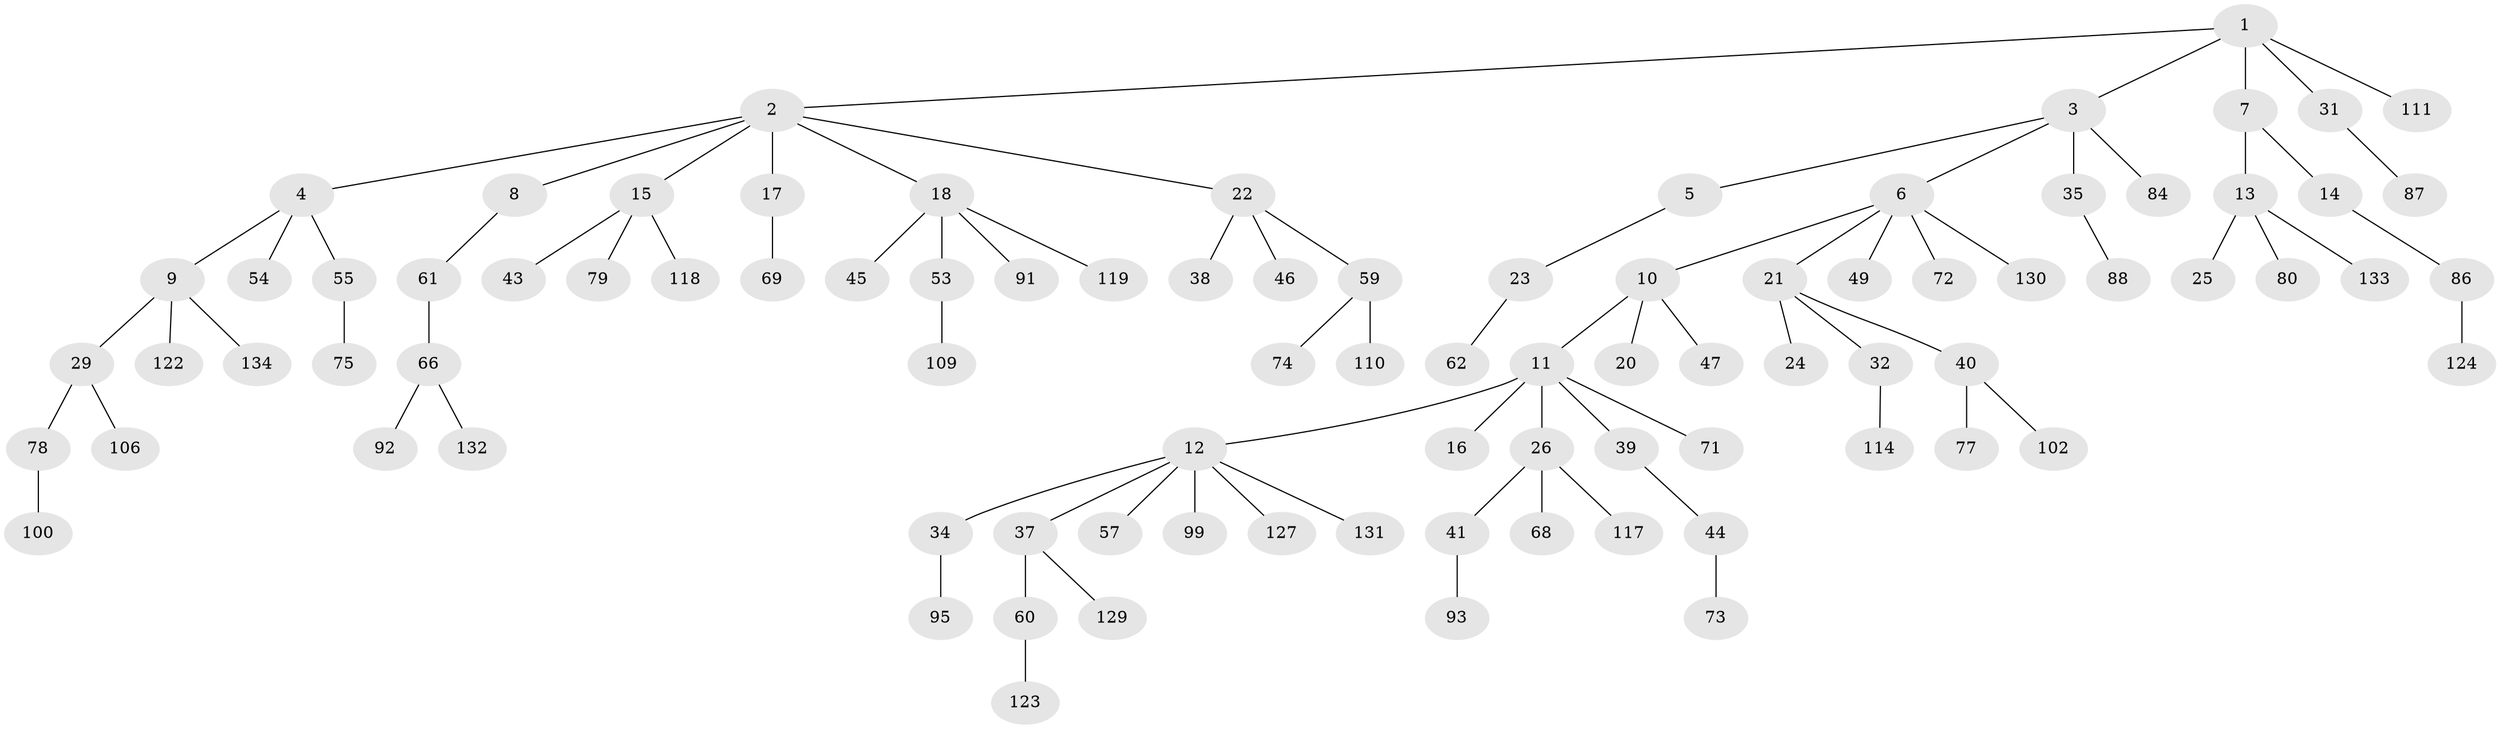 // original degree distribution, {5: 0.03731343283582089, 8: 0.007462686567164179, 6: 0.022388059701492536, 4: 0.06716417910447761, 3: 0.09701492537313433, 2: 0.23134328358208955, 7: 0.007462686567164179, 1: 0.5298507462686567}
// Generated by graph-tools (version 1.1) at 2025/11/02/27/25 16:11:29]
// undirected, 90 vertices, 89 edges
graph export_dot {
graph [start="1"]
  node [color=gray90,style=filled];
  1;
  2 [super="+82"];
  3 [super="+107"];
  4 [super="+52"];
  5 [super="+48"];
  6 [super="+33"];
  7 [super="+116"];
  8;
  9 [super="+98"];
  10 [super="+36"];
  11 [super="+97"];
  12 [super="+30"];
  13 [super="+96"];
  14 [super="+70"];
  15 [super="+19"];
  16;
  17 [super="+67"];
  18 [super="+105"];
  20;
  21 [super="+50"];
  22 [super="+28"];
  23 [super="+27"];
  24;
  25;
  26;
  29 [super="+65"];
  31 [super="+101"];
  32 [super="+76"];
  34;
  35 [super="+81"];
  37 [super="+104"];
  38 [super="+94"];
  39 [super="+58"];
  40 [super="+42"];
  41 [super="+121"];
  43 [super="+108"];
  44 [super="+51"];
  45 [super="+113"];
  46;
  47 [super="+56"];
  49 [super="+64"];
  53 [super="+115"];
  54;
  55 [super="+112"];
  57;
  59 [super="+125"];
  60 [super="+83"];
  61 [super="+63"];
  62 [super="+85"];
  66 [super="+126"];
  68 [super="+120"];
  69;
  71;
  72;
  73 [super="+89"];
  74;
  75;
  77;
  78;
  79;
  80;
  84;
  86 [super="+90"];
  87;
  88 [super="+103"];
  91;
  92;
  93;
  95;
  99;
  100;
  102;
  106;
  109;
  110;
  111;
  114;
  117;
  118;
  119 [super="+128"];
  122;
  123;
  124;
  127;
  129;
  130;
  131;
  132;
  133;
  134;
  1 -- 2;
  1 -- 3;
  1 -- 7;
  1 -- 31;
  1 -- 111;
  2 -- 4;
  2 -- 8;
  2 -- 15;
  2 -- 17;
  2 -- 18;
  2 -- 22;
  3 -- 5;
  3 -- 6;
  3 -- 35;
  3 -- 84;
  4 -- 9;
  4 -- 54;
  4 -- 55;
  5 -- 23;
  6 -- 10;
  6 -- 21;
  6 -- 72;
  6 -- 130;
  6 -- 49;
  7 -- 13;
  7 -- 14;
  8 -- 61;
  9 -- 29;
  9 -- 122;
  9 -- 134;
  10 -- 11;
  10 -- 20;
  10 -- 47;
  11 -- 12;
  11 -- 16;
  11 -- 26;
  11 -- 39;
  11 -- 71;
  12 -- 34;
  12 -- 57;
  12 -- 99;
  12 -- 131;
  12 -- 37;
  12 -- 127;
  13 -- 25;
  13 -- 80;
  13 -- 133;
  14 -- 86;
  15 -- 79;
  15 -- 118;
  15 -- 43;
  17 -- 69;
  18 -- 45;
  18 -- 53;
  18 -- 91;
  18 -- 119;
  21 -- 24;
  21 -- 32;
  21 -- 40;
  22 -- 38;
  22 -- 46;
  22 -- 59;
  23 -- 62;
  26 -- 41;
  26 -- 68;
  26 -- 117;
  29 -- 106;
  29 -- 78;
  31 -- 87;
  32 -- 114;
  34 -- 95;
  35 -- 88;
  37 -- 60;
  37 -- 129;
  39 -- 44;
  40 -- 102;
  40 -- 77;
  41 -- 93;
  44 -- 73;
  53 -- 109;
  55 -- 75;
  59 -- 74;
  59 -- 110;
  60 -- 123;
  61 -- 66;
  66 -- 92;
  66 -- 132;
  78 -- 100;
  86 -- 124;
}
